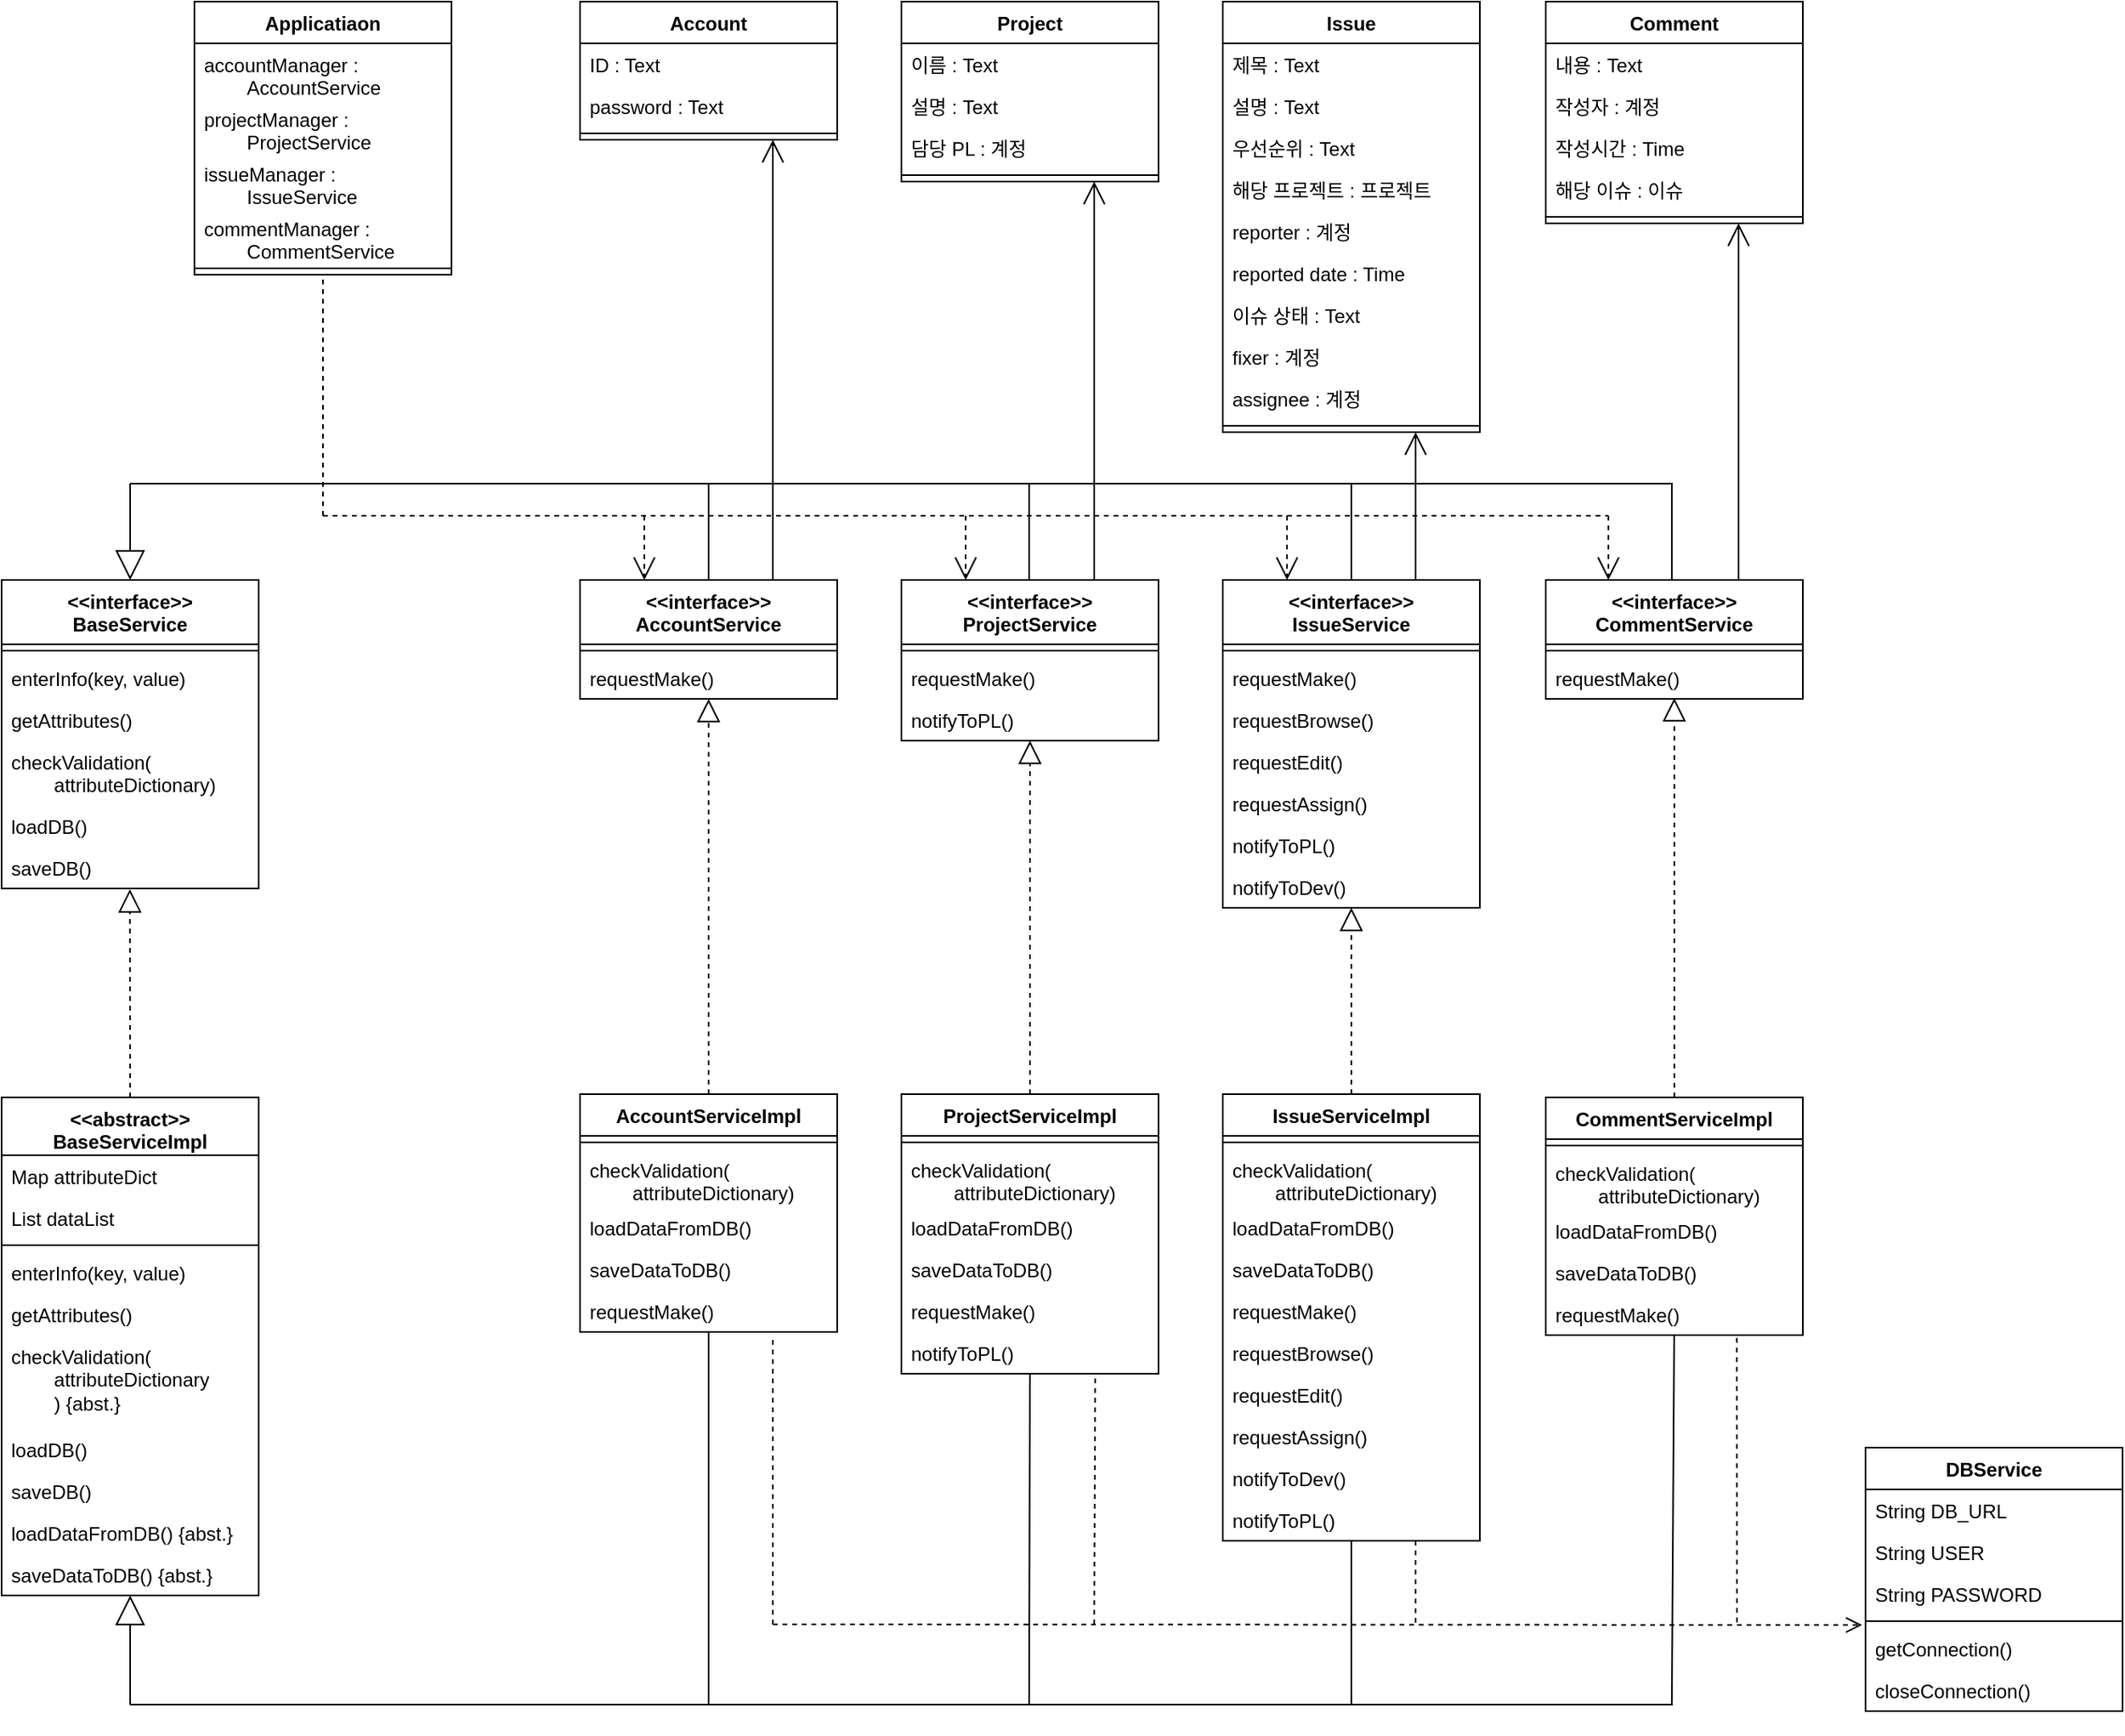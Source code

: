 <mxfile version="24.4.13" type="device">
  <diagram name="페이지-1" id="EUmJmh5tnegRt2-Yzuib">
    <mxGraphModel dx="2206" dy="1209" grid="1" gridSize="10" guides="1" tooltips="1" connect="1" arrows="1" fold="1" page="1" pageScale="1" pageWidth="827" pageHeight="1169" math="0" shadow="0">
      <root>
        <mxCell id="0" />
        <mxCell id="1" parent="0" />
        <mxCell id="5y4-DtkRxpoeKOYM4xI7-9" value="Account" style="swimlane;fontStyle=1;align=center;verticalAlign=top;childLayout=stackLayout;horizontal=1;startSize=26;horizontalStack=0;resizeParent=1;resizeParentMax=0;resizeLast=0;collapsible=1;marginBottom=0;whiteSpace=wrap;html=1;" parent="1" vertex="1">
          <mxGeometry x="640" y="200" width="160" height="86" as="geometry" />
        </mxCell>
        <mxCell id="5y4-DtkRxpoeKOYM4xI7-10" value="ID : Text" style="text;strokeColor=none;fillColor=none;align=left;verticalAlign=top;spacingLeft=4;spacingRight=4;overflow=hidden;rotatable=0;points=[[0,0.5],[1,0.5]];portConstraint=eastwest;whiteSpace=wrap;html=1;" parent="5y4-DtkRxpoeKOYM4xI7-9" vertex="1">
          <mxGeometry y="26" width="160" height="26" as="geometry" />
        </mxCell>
        <mxCell id="5y4-DtkRxpoeKOYM4xI7-13" value="password : Text" style="text;strokeColor=none;fillColor=none;align=left;verticalAlign=top;spacingLeft=4;spacingRight=4;overflow=hidden;rotatable=0;points=[[0,0.5],[1,0.5]];portConstraint=eastwest;whiteSpace=wrap;html=1;" parent="5y4-DtkRxpoeKOYM4xI7-9" vertex="1">
          <mxGeometry y="52" width="160" height="26" as="geometry" />
        </mxCell>
        <mxCell id="5y4-DtkRxpoeKOYM4xI7-11" value="" style="line;strokeWidth=1;fillColor=none;align=left;verticalAlign=middle;spacingTop=-1;spacingLeft=3;spacingRight=3;rotatable=0;labelPosition=right;points=[];portConstraint=eastwest;strokeColor=inherit;" parent="5y4-DtkRxpoeKOYM4xI7-9" vertex="1">
          <mxGeometry y="78" width="160" height="8" as="geometry" />
        </mxCell>
        <mxCell id="5y4-DtkRxpoeKOYM4xI7-14" value="&amp;lt;&amp;lt;interface&amp;gt;&amp;gt;&lt;br&gt;AccountService" style="swimlane;fontStyle=1;align=center;verticalAlign=top;childLayout=stackLayout;horizontal=1;startSize=40;horizontalStack=0;resizeParent=1;resizeParentMax=0;resizeLast=0;collapsible=1;marginBottom=0;whiteSpace=wrap;html=1;" parent="1" vertex="1">
          <mxGeometry x="640" y="560" width="160" height="74" as="geometry" />
        </mxCell>
        <mxCell id="5y4-DtkRxpoeKOYM4xI7-16" value="" style="line;strokeWidth=1;fillColor=none;align=left;verticalAlign=middle;spacingTop=-1;spacingLeft=3;spacingRight=3;rotatable=0;labelPosition=right;points=[];portConstraint=eastwest;strokeColor=inherit;" parent="5y4-DtkRxpoeKOYM4xI7-14" vertex="1">
          <mxGeometry y="40" width="160" height="8" as="geometry" />
        </mxCell>
        <mxCell id="5y4-DtkRxpoeKOYM4xI7-17" value="requestMake()" style="text;strokeColor=none;fillColor=none;align=left;verticalAlign=top;spacingLeft=4;spacingRight=4;overflow=hidden;rotatable=0;points=[[0,0.5],[1,0.5]];portConstraint=eastwest;whiteSpace=wrap;html=1;" parent="5y4-DtkRxpoeKOYM4xI7-14" vertex="1">
          <mxGeometry y="48" width="160" height="26" as="geometry" />
        </mxCell>
        <mxCell id="5y4-DtkRxpoeKOYM4xI7-25" value="&amp;lt;&amp;lt;interface&amp;gt;&amp;gt;&lt;br&gt;ProjectService" style="swimlane;fontStyle=1;align=center;verticalAlign=top;childLayout=stackLayout;horizontal=1;startSize=40;horizontalStack=0;resizeParent=1;resizeParentMax=0;resizeLast=0;collapsible=1;marginBottom=0;whiteSpace=wrap;html=1;" parent="1" vertex="1">
          <mxGeometry x="840" y="560" width="160" height="100" as="geometry" />
        </mxCell>
        <mxCell id="5y4-DtkRxpoeKOYM4xI7-27" value="" style="line;strokeWidth=1;fillColor=none;align=left;verticalAlign=middle;spacingTop=-1;spacingLeft=3;spacingRight=3;rotatable=0;labelPosition=right;points=[];portConstraint=eastwest;strokeColor=inherit;" parent="5y4-DtkRxpoeKOYM4xI7-25" vertex="1">
          <mxGeometry y="40" width="160" height="8" as="geometry" />
        </mxCell>
        <mxCell id="5y4-DtkRxpoeKOYM4xI7-29" value="requestMake()" style="text;strokeColor=none;fillColor=none;align=left;verticalAlign=top;spacingLeft=4;spacingRight=4;overflow=hidden;rotatable=0;points=[[0,0.5],[1,0.5]];portConstraint=eastwest;whiteSpace=wrap;html=1;" parent="5y4-DtkRxpoeKOYM4xI7-25" vertex="1">
          <mxGeometry y="48" width="160" height="26" as="geometry" />
        </mxCell>
        <mxCell id="5y4-DtkRxpoeKOYM4xI7-31" value="notifyToPL()" style="text;strokeColor=none;fillColor=none;align=left;verticalAlign=top;spacingLeft=4;spacingRight=4;overflow=hidden;rotatable=0;points=[[0,0.5],[1,0.5]];portConstraint=eastwest;whiteSpace=wrap;html=1;" parent="5y4-DtkRxpoeKOYM4xI7-25" vertex="1">
          <mxGeometry y="74" width="160" height="26" as="geometry" />
        </mxCell>
        <mxCell id="5y4-DtkRxpoeKOYM4xI7-33" value="&amp;lt;&amp;lt;interface&amp;gt;&amp;gt;&lt;br&gt;IssueService" style="swimlane;fontStyle=1;align=center;verticalAlign=top;childLayout=stackLayout;horizontal=1;startSize=40;horizontalStack=0;resizeParent=1;resizeParentMax=0;resizeLast=0;collapsible=1;marginBottom=0;whiteSpace=wrap;html=1;" parent="1" vertex="1">
          <mxGeometry x="1040" y="560" width="160" height="204" as="geometry" />
        </mxCell>
        <mxCell id="5y4-DtkRxpoeKOYM4xI7-35" value="" style="line;strokeWidth=1;fillColor=none;align=left;verticalAlign=middle;spacingTop=-1;spacingLeft=3;spacingRight=3;rotatable=0;labelPosition=right;points=[];portConstraint=eastwest;strokeColor=inherit;" parent="5y4-DtkRxpoeKOYM4xI7-33" vertex="1">
          <mxGeometry y="40" width="160" height="8" as="geometry" />
        </mxCell>
        <mxCell id="5y4-DtkRxpoeKOYM4xI7-37" value="requestMake()" style="text;strokeColor=none;fillColor=none;align=left;verticalAlign=top;spacingLeft=4;spacingRight=4;overflow=hidden;rotatable=0;points=[[0,0.5],[1,0.5]];portConstraint=eastwest;whiteSpace=wrap;html=1;" parent="5y4-DtkRxpoeKOYM4xI7-33" vertex="1">
          <mxGeometry y="48" width="160" height="26" as="geometry" />
        </mxCell>
        <mxCell id="5y4-DtkRxpoeKOYM4xI7-60" value="requestBrowse()" style="text;strokeColor=none;fillColor=none;align=left;verticalAlign=top;spacingLeft=4;spacingRight=4;overflow=hidden;rotatable=0;points=[[0,0.5],[1,0.5]];portConstraint=eastwest;whiteSpace=wrap;html=1;" parent="5y4-DtkRxpoeKOYM4xI7-33" vertex="1">
          <mxGeometry y="74" width="160" height="26" as="geometry" />
        </mxCell>
        <mxCell id="5y4-DtkRxpoeKOYM4xI7-63" value="requestEdit()" style="text;strokeColor=none;fillColor=none;align=left;verticalAlign=top;spacingLeft=4;spacingRight=4;overflow=hidden;rotatable=0;points=[[0,0.5],[1,0.5]];portConstraint=eastwest;whiteSpace=wrap;html=1;" parent="5y4-DtkRxpoeKOYM4xI7-33" vertex="1">
          <mxGeometry y="100" width="160" height="26" as="geometry" />
        </mxCell>
        <mxCell id="5y4-DtkRxpoeKOYM4xI7-65" value="requestAssign()" style="text;strokeColor=none;fillColor=none;align=left;verticalAlign=top;spacingLeft=4;spacingRight=4;overflow=hidden;rotatable=0;points=[[0,0.5],[1,0.5]];portConstraint=eastwest;whiteSpace=wrap;html=1;" parent="5y4-DtkRxpoeKOYM4xI7-33" vertex="1">
          <mxGeometry y="126" width="160" height="26" as="geometry" />
        </mxCell>
        <mxCell id="5y4-DtkRxpoeKOYM4xI7-39" value="notifyToPL()" style="text;strokeColor=none;fillColor=none;align=left;verticalAlign=top;spacingLeft=4;spacingRight=4;overflow=hidden;rotatable=0;points=[[0,0.5],[1,0.5]];portConstraint=eastwest;whiteSpace=wrap;html=1;" parent="5y4-DtkRxpoeKOYM4xI7-33" vertex="1">
          <mxGeometry y="152" width="160" height="26" as="geometry" />
        </mxCell>
        <mxCell id="5y4-DtkRxpoeKOYM4xI7-66" value="notifyToDev()" style="text;strokeColor=none;fillColor=none;align=left;verticalAlign=top;spacingLeft=4;spacingRight=4;overflow=hidden;rotatable=0;points=[[0,0.5],[1,0.5]];portConstraint=eastwest;whiteSpace=wrap;html=1;" parent="5y4-DtkRxpoeKOYM4xI7-33" vertex="1">
          <mxGeometry y="178" width="160" height="26" as="geometry" />
        </mxCell>
        <mxCell id="5y4-DtkRxpoeKOYM4xI7-44" value="Project" style="swimlane;fontStyle=1;align=center;verticalAlign=top;childLayout=stackLayout;horizontal=1;startSize=26;horizontalStack=0;resizeParent=1;resizeParentMax=0;resizeLast=0;collapsible=1;marginBottom=0;whiteSpace=wrap;html=1;" parent="1" vertex="1">
          <mxGeometry x="840" y="200" width="160" height="112" as="geometry" />
        </mxCell>
        <mxCell id="5y4-DtkRxpoeKOYM4xI7-45" value="이름 : Text" style="text;strokeColor=none;fillColor=none;align=left;verticalAlign=top;spacingLeft=4;spacingRight=4;overflow=hidden;rotatable=0;points=[[0,0.5],[1,0.5]];portConstraint=eastwest;whiteSpace=wrap;html=1;" parent="5y4-DtkRxpoeKOYM4xI7-44" vertex="1">
          <mxGeometry y="26" width="160" height="26" as="geometry" />
        </mxCell>
        <mxCell id="5y4-DtkRxpoeKOYM4xI7-47" value="설명 : Text" style="text;strokeColor=none;fillColor=none;align=left;verticalAlign=top;spacingLeft=4;spacingRight=4;overflow=hidden;rotatable=0;points=[[0,0.5],[1,0.5]];portConstraint=eastwest;whiteSpace=wrap;html=1;" parent="5y4-DtkRxpoeKOYM4xI7-44" vertex="1">
          <mxGeometry y="52" width="160" height="26" as="geometry" />
        </mxCell>
        <mxCell id="5y4-DtkRxpoeKOYM4xI7-48" value="담당 PL : 계정" style="text;strokeColor=none;fillColor=none;align=left;verticalAlign=top;spacingLeft=4;spacingRight=4;overflow=hidden;rotatable=0;points=[[0,0.5],[1,0.5]];portConstraint=eastwest;whiteSpace=wrap;html=1;" parent="5y4-DtkRxpoeKOYM4xI7-44" vertex="1">
          <mxGeometry y="78" width="160" height="26" as="geometry" />
        </mxCell>
        <mxCell id="5y4-DtkRxpoeKOYM4xI7-46" value="" style="line;strokeWidth=1;fillColor=none;align=left;verticalAlign=middle;spacingTop=-1;spacingLeft=3;spacingRight=3;rotatable=0;labelPosition=right;points=[];portConstraint=eastwest;strokeColor=inherit;" parent="5y4-DtkRxpoeKOYM4xI7-44" vertex="1">
          <mxGeometry y="104" width="160" height="8" as="geometry" />
        </mxCell>
        <mxCell id="5y4-DtkRxpoeKOYM4xI7-49" value="Issue" style="swimlane;fontStyle=1;align=center;verticalAlign=top;childLayout=stackLayout;horizontal=1;startSize=26;horizontalStack=0;resizeParent=1;resizeParentMax=0;resizeLast=0;collapsible=1;marginBottom=0;whiteSpace=wrap;html=1;" parent="1" vertex="1">
          <mxGeometry x="1040" y="200" width="160" height="268" as="geometry" />
        </mxCell>
        <mxCell id="5y4-DtkRxpoeKOYM4xI7-50" value="제목 : Text" style="text;strokeColor=none;fillColor=none;align=left;verticalAlign=top;spacingLeft=4;spacingRight=4;overflow=hidden;rotatable=0;points=[[0,0.5],[1,0.5]];portConstraint=eastwest;whiteSpace=wrap;html=1;" parent="5y4-DtkRxpoeKOYM4xI7-49" vertex="1">
          <mxGeometry y="26" width="160" height="26" as="geometry" />
        </mxCell>
        <mxCell id="5y4-DtkRxpoeKOYM4xI7-52" value="설명 : Text" style="text;strokeColor=none;fillColor=none;align=left;verticalAlign=top;spacingLeft=4;spacingRight=4;overflow=hidden;rotatable=0;points=[[0,0.5],[1,0.5]];portConstraint=eastwest;whiteSpace=wrap;html=1;" parent="5y4-DtkRxpoeKOYM4xI7-49" vertex="1">
          <mxGeometry y="52" width="160" height="26" as="geometry" />
        </mxCell>
        <mxCell id="5y4-DtkRxpoeKOYM4xI7-61" value="우선순위 : Text" style="text;strokeColor=none;fillColor=none;align=left;verticalAlign=top;spacingLeft=4;spacingRight=4;overflow=hidden;rotatable=0;points=[[0,0.5],[1,0.5]];portConstraint=eastwest;whiteSpace=wrap;html=1;" parent="5y4-DtkRxpoeKOYM4xI7-49" vertex="1">
          <mxGeometry y="78" width="160" height="26" as="geometry" />
        </mxCell>
        <mxCell id="5y4-DtkRxpoeKOYM4xI7-62" value="해당 프로젝트 : 프로젝트" style="text;strokeColor=none;fillColor=none;align=left;verticalAlign=top;spacingLeft=4;spacingRight=4;overflow=hidden;rotatable=0;points=[[0,0.5],[1,0.5]];portConstraint=eastwest;whiteSpace=wrap;html=1;" parent="5y4-DtkRxpoeKOYM4xI7-49" vertex="1">
          <mxGeometry y="104" width="160" height="26" as="geometry" />
        </mxCell>
        <mxCell id="5y4-DtkRxpoeKOYM4xI7-54" value="reporter : 계정" style="text;strokeColor=none;fillColor=none;align=left;verticalAlign=top;spacingLeft=4;spacingRight=4;overflow=hidden;rotatable=0;points=[[0,0.5],[1,0.5]];portConstraint=eastwest;whiteSpace=wrap;html=1;" parent="5y4-DtkRxpoeKOYM4xI7-49" vertex="1">
          <mxGeometry y="130" width="160" height="26" as="geometry" />
        </mxCell>
        <mxCell id="5y4-DtkRxpoeKOYM4xI7-56" value="reported date : Time" style="text;strokeColor=none;fillColor=none;align=left;verticalAlign=top;spacingLeft=4;spacingRight=4;overflow=hidden;rotatable=0;points=[[0,0.5],[1,0.5]];portConstraint=eastwest;whiteSpace=wrap;html=1;" parent="5y4-DtkRxpoeKOYM4xI7-49" vertex="1">
          <mxGeometry y="156" width="160" height="26" as="geometry" />
        </mxCell>
        <mxCell id="5y4-DtkRxpoeKOYM4xI7-57" value="이슈 상태 : Text" style="text;strokeColor=none;fillColor=none;align=left;verticalAlign=top;spacingLeft=4;spacingRight=4;overflow=hidden;rotatable=0;points=[[0,0.5],[1,0.5]];portConstraint=eastwest;whiteSpace=wrap;html=1;" parent="5y4-DtkRxpoeKOYM4xI7-49" vertex="1">
          <mxGeometry y="182" width="160" height="26" as="geometry" />
        </mxCell>
        <mxCell id="5y4-DtkRxpoeKOYM4xI7-55" value="fixer : 계정" style="text;strokeColor=none;fillColor=none;align=left;verticalAlign=top;spacingLeft=4;spacingRight=4;overflow=hidden;rotatable=0;points=[[0,0.5],[1,0.5]];portConstraint=eastwest;whiteSpace=wrap;html=1;" parent="5y4-DtkRxpoeKOYM4xI7-49" vertex="1">
          <mxGeometry y="208" width="160" height="26" as="geometry" />
        </mxCell>
        <mxCell id="5y4-DtkRxpoeKOYM4xI7-58" value="assignee : 계정" style="text;strokeColor=none;fillColor=none;align=left;verticalAlign=top;spacingLeft=4;spacingRight=4;overflow=hidden;rotatable=0;points=[[0,0.5],[1,0.5]];portConstraint=eastwest;whiteSpace=wrap;html=1;" parent="5y4-DtkRxpoeKOYM4xI7-49" vertex="1">
          <mxGeometry y="234" width="160" height="26" as="geometry" />
        </mxCell>
        <mxCell id="5y4-DtkRxpoeKOYM4xI7-51" value="" style="line;strokeWidth=1;fillColor=none;align=left;verticalAlign=middle;spacingTop=-1;spacingLeft=3;spacingRight=3;rotatable=0;labelPosition=right;points=[];portConstraint=eastwest;strokeColor=inherit;" parent="5y4-DtkRxpoeKOYM4xI7-49" vertex="1">
          <mxGeometry y="260" width="160" height="8" as="geometry" />
        </mxCell>
        <mxCell id="5y4-DtkRxpoeKOYM4xI7-68" value="&amp;lt;&amp;lt;interface&amp;gt;&amp;gt;&lt;br&gt;CommentService" style="swimlane;fontStyle=1;align=center;verticalAlign=top;childLayout=stackLayout;horizontal=1;startSize=40;horizontalStack=0;resizeParent=1;resizeParentMax=0;resizeLast=0;collapsible=1;marginBottom=0;whiteSpace=wrap;html=1;" parent="1" vertex="1">
          <mxGeometry x="1241" y="560" width="160" height="74" as="geometry" />
        </mxCell>
        <mxCell id="5y4-DtkRxpoeKOYM4xI7-70" value="" style="line;strokeWidth=1;fillColor=none;align=left;verticalAlign=middle;spacingTop=-1;spacingLeft=3;spacingRight=3;rotatable=0;labelPosition=right;points=[];portConstraint=eastwest;strokeColor=inherit;" parent="5y4-DtkRxpoeKOYM4xI7-68" vertex="1">
          <mxGeometry y="40" width="160" height="8" as="geometry" />
        </mxCell>
        <mxCell id="5y4-DtkRxpoeKOYM4xI7-72" value="requestMake()" style="text;strokeColor=none;fillColor=none;align=left;verticalAlign=top;spacingLeft=4;spacingRight=4;overflow=hidden;rotatable=0;points=[[0,0.5],[1,0.5]];portConstraint=eastwest;whiteSpace=wrap;html=1;" parent="5y4-DtkRxpoeKOYM4xI7-68" vertex="1">
          <mxGeometry y="48" width="160" height="26" as="geometry" />
        </mxCell>
        <mxCell id="5y4-DtkRxpoeKOYM4xI7-76" value="Comment" style="swimlane;fontStyle=1;align=center;verticalAlign=top;childLayout=stackLayout;horizontal=1;startSize=26;horizontalStack=0;resizeParent=1;resizeParentMax=0;resizeLast=0;collapsible=1;marginBottom=0;whiteSpace=wrap;html=1;" parent="1" vertex="1">
          <mxGeometry x="1241" y="200" width="160" height="138" as="geometry" />
        </mxCell>
        <mxCell id="5y4-DtkRxpoeKOYM4xI7-77" value="내용 : Text" style="text;strokeColor=none;fillColor=none;align=left;verticalAlign=top;spacingLeft=4;spacingRight=4;overflow=hidden;rotatable=0;points=[[0,0.5],[1,0.5]];portConstraint=eastwest;whiteSpace=wrap;html=1;" parent="5y4-DtkRxpoeKOYM4xI7-76" vertex="1">
          <mxGeometry y="26" width="160" height="26" as="geometry" />
        </mxCell>
        <mxCell id="5y4-DtkRxpoeKOYM4xI7-79" value="작성자 : 계정" style="text;strokeColor=none;fillColor=none;align=left;verticalAlign=top;spacingLeft=4;spacingRight=4;overflow=hidden;rotatable=0;points=[[0,0.5],[1,0.5]];portConstraint=eastwest;whiteSpace=wrap;html=1;" parent="5y4-DtkRxpoeKOYM4xI7-76" vertex="1">
          <mxGeometry y="52" width="160" height="26" as="geometry" />
        </mxCell>
        <mxCell id="5y4-DtkRxpoeKOYM4xI7-80" value="작성시간 : Time" style="text;strokeColor=none;fillColor=none;align=left;verticalAlign=top;spacingLeft=4;spacingRight=4;overflow=hidden;rotatable=0;points=[[0,0.5],[1,0.5]];portConstraint=eastwest;whiteSpace=wrap;html=1;" parent="5y4-DtkRxpoeKOYM4xI7-76" vertex="1">
          <mxGeometry y="78" width="160" height="26" as="geometry" />
        </mxCell>
        <mxCell id="5y4-DtkRxpoeKOYM4xI7-107" value="해당 이슈 : 이슈" style="text;strokeColor=none;fillColor=none;align=left;verticalAlign=top;spacingLeft=4;spacingRight=4;overflow=hidden;rotatable=0;points=[[0,0.5],[1,0.5]];portConstraint=eastwest;whiteSpace=wrap;html=1;" parent="5y4-DtkRxpoeKOYM4xI7-76" vertex="1">
          <mxGeometry y="104" width="160" height="26" as="geometry" />
        </mxCell>
        <mxCell id="5y4-DtkRxpoeKOYM4xI7-78" value="" style="line;strokeWidth=1;fillColor=none;align=left;verticalAlign=middle;spacingTop=-1;spacingLeft=3;spacingRight=3;rotatable=0;labelPosition=right;points=[];portConstraint=eastwest;strokeColor=inherit;" parent="5y4-DtkRxpoeKOYM4xI7-76" vertex="1">
          <mxGeometry y="130" width="160" height="8" as="geometry" />
        </mxCell>
        <mxCell id="TJ0G6_bjU8rwuz7rPNk3-2" value="&amp;lt;&amp;lt;abstract&amp;gt;&amp;gt;&lt;br&gt;BaseServiceImpl" style="swimlane;fontStyle=1;align=center;verticalAlign=top;childLayout=stackLayout;horizontal=1;startSize=36;horizontalStack=0;resizeParent=1;resizeParentMax=0;resizeLast=0;collapsible=1;marginBottom=0;whiteSpace=wrap;html=1;" parent="1" vertex="1">
          <mxGeometry x="280" y="882" width="160" height="310" as="geometry" />
        </mxCell>
        <mxCell id="TJ0G6_bjU8rwuz7rPNk3-3" value="Map attributeDict" style="text;strokeColor=none;fillColor=none;align=left;verticalAlign=top;spacingLeft=4;spacingRight=4;overflow=hidden;rotatable=0;points=[[0,0.5],[1,0.5]];portConstraint=eastwest;whiteSpace=wrap;html=1;" parent="TJ0G6_bjU8rwuz7rPNk3-2" vertex="1">
          <mxGeometry y="36" width="160" height="26" as="geometry" />
        </mxCell>
        <mxCell id="TJ0G6_bjU8rwuz7rPNk3-19" value="List dataList" style="text;strokeColor=none;fillColor=none;align=left;verticalAlign=top;spacingLeft=4;spacingRight=4;overflow=hidden;rotatable=0;points=[[0,0.5],[1,0.5]];portConstraint=eastwest;whiteSpace=wrap;html=1;" parent="TJ0G6_bjU8rwuz7rPNk3-2" vertex="1">
          <mxGeometry y="62" width="160" height="26" as="geometry" />
        </mxCell>
        <mxCell id="TJ0G6_bjU8rwuz7rPNk3-4" value="" style="line;strokeWidth=1;fillColor=none;align=left;verticalAlign=middle;spacingTop=-1;spacingLeft=3;spacingRight=3;rotatable=0;labelPosition=right;points=[];portConstraint=eastwest;strokeColor=inherit;" parent="TJ0G6_bjU8rwuz7rPNk3-2" vertex="1">
          <mxGeometry y="88" width="160" height="8" as="geometry" />
        </mxCell>
        <mxCell id="TJ0G6_bjU8rwuz7rPNk3-5" value="enterInfo(key, value)" style="text;strokeColor=none;fillColor=none;align=left;verticalAlign=top;spacingLeft=4;spacingRight=4;overflow=hidden;rotatable=0;points=[[0,0.5],[1,0.5]];portConstraint=eastwest;whiteSpace=wrap;html=1;" parent="TJ0G6_bjU8rwuz7rPNk3-2" vertex="1">
          <mxGeometry y="96" width="160" height="26" as="geometry" />
        </mxCell>
        <mxCell id="TJ0G6_bjU8rwuz7rPNk3-6" value="getAttributes()" style="text;strokeColor=none;fillColor=none;align=left;verticalAlign=top;spacingLeft=4;spacingRight=4;overflow=hidden;rotatable=0;points=[[0,0.5],[1,0.5]];portConstraint=eastwest;whiteSpace=wrap;html=1;" parent="TJ0G6_bjU8rwuz7rPNk3-2" vertex="1">
          <mxGeometry y="122" width="160" height="26" as="geometry" />
        </mxCell>
        <mxCell id="TJ0G6_bjU8rwuz7rPNk3-16" value="checkValidation(&lt;br&gt;&lt;span style=&quot;white-space: pre;&quot;&gt;&#x9;&lt;/span&gt;attributeDictionary&lt;br&gt;&lt;span style=&quot;white-space: pre;&quot;&gt;&#x9;&lt;/span&gt;) {abst.}" style="text;strokeColor=none;fillColor=none;align=left;verticalAlign=top;spacingLeft=4;spacingRight=4;overflow=hidden;rotatable=0;points=[[0,0.5],[1,0.5]];portConstraint=eastwest;whiteSpace=wrap;html=1;" parent="TJ0G6_bjU8rwuz7rPNk3-2" vertex="1">
          <mxGeometry y="148" width="160" height="58" as="geometry" />
        </mxCell>
        <mxCell id="TJ0G6_bjU8rwuz7rPNk3-17" value="loadDB()" style="text;strokeColor=none;fillColor=none;align=left;verticalAlign=top;spacingLeft=4;spacingRight=4;overflow=hidden;rotatable=0;points=[[0,0.5],[1,0.5]];portConstraint=eastwest;whiteSpace=wrap;html=1;" parent="TJ0G6_bjU8rwuz7rPNk3-2" vertex="1">
          <mxGeometry y="206" width="160" height="26" as="geometry" />
        </mxCell>
        <mxCell id="TJ0G6_bjU8rwuz7rPNk3-18" value="saveDB()" style="text;strokeColor=none;fillColor=none;align=left;verticalAlign=top;spacingLeft=4;spacingRight=4;overflow=hidden;rotatable=0;points=[[0,0.5],[1,0.5]];portConstraint=eastwest;whiteSpace=wrap;html=1;" parent="TJ0G6_bjU8rwuz7rPNk3-2" vertex="1">
          <mxGeometry y="232" width="160" height="26" as="geometry" />
        </mxCell>
        <mxCell id="TJ0G6_bjU8rwuz7rPNk3-21" value="loadDataFromDB() {abst.}" style="text;strokeColor=none;fillColor=none;align=left;verticalAlign=top;spacingLeft=4;spacingRight=4;overflow=hidden;rotatable=0;points=[[0,0.5],[1,0.5]];portConstraint=eastwest;whiteSpace=wrap;html=1;" parent="TJ0G6_bjU8rwuz7rPNk3-2" vertex="1">
          <mxGeometry y="258" width="160" height="26" as="geometry" />
        </mxCell>
        <mxCell id="TJ0G6_bjU8rwuz7rPNk3-20" value="saveDataToDB() {abst.}" style="text;strokeColor=none;fillColor=none;align=left;verticalAlign=top;spacingLeft=4;spacingRight=4;overflow=hidden;rotatable=0;points=[[0,0.5],[1,0.5]];portConstraint=eastwest;whiteSpace=wrap;html=1;" parent="TJ0G6_bjU8rwuz7rPNk3-2" vertex="1">
          <mxGeometry y="284" width="160" height="26" as="geometry" />
        </mxCell>
        <mxCell id="TJ0G6_bjU8rwuz7rPNk3-7" value="&amp;lt;&amp;lt;interface&amp;gt;&amp;gt;&lt;br&gt;BaseService" style="swimlane;fontStyle=1;align=center;verticalAlign=top;childLayout=stackLayout;horizontal=1;startSize=40;horizontalStack=0;resizeParent=1;resizeParentMax=0;resizeLast=0;collapsible=1;marginBottom=0;whiteSpace=wrap;html=1;" parent="1" vertex="1">
          <mxGeometry x="280" y="560" width="160" height="192" as="geometry" />
        </mxCell>
        <mxCell id="TJ0G6_bjU8rwuz7rPNk3-9" value="" style="line;strokeWidth=1;fillColor=none;align=left;verticalAlign=middle;spacingTop=-1;spacingLeft=3;spacingRight=3;rotatable=0;labelPosition=right;points=[];portConstraint=eastwest;strokeColor=inherit;" parent="TJ0G6_bjU8rwuz7rPNk3-7" vertex="1">
          <mxGeometry y="40" width="160" height="8" as="geometry" />
        </mxCell>
        <mxCell id="TJ0G6_bjU8rwuz7rPNk3-10" value="enterInfo(key, value)" style="text;strokeColor=none;fillColor=none;align=left;verticalAlign=top;spacingLeft=4;spacingRight=4;overflow=hidden;rotatable=0;points=[[0,0.5],[1,0.5]];portConstraint=eastwest;whiteSpace=wrap;html=1;" parent="TJ0G6_bjU8rwuz7rPNk3-7" vertex="1">
          <mxGeometry y="48" width="160" height="26" as="geometry" />
        </mxCell>
        <mxCell id="TJ0G6_bjU8rwuz7rPNk3-11" value="getAttributes()" style="text;strokeColor=none;fillColor=none;align=left;verticalAlign=top;spacingLeft=4;spacingRight=4;overflow=hidden;rotatable=0;points=[[0,0.5],[1,0.5]];portConstraint=eastwest;whiteSpace=wrap;html=1;" parent="TJ0G6_bjU8rwuz7rPNk3-7" vertex="1">
          <mxGeometry y="74" width="160" height="26" as="geometry" />
        </mxCell>
        <mxCell id="TJ0G6_bjU8rwuz7rPNk3-12" value="checkValidation(&lt;br&gt;&lt;span style=&quot;white-space: pre;&quot;&gt;&#x9;&lt;/span&gt;attributeDictionary)" style="text;strokeColor=none;fillColor=none;align=left;verticalAlign=top;spacingLeft=4;spacingRight=4;overflow=hidden;rotatable=0;points=[[0,0.5],[1,0.5]];portConstraint=eastwest;whiteSpace=wrap;html=1;" parent="TJ0G6_bjU8rwuz7rPNk3-7" vertex="1">
          <mxGeometry y="100" width="160" height="40" as="geometry" />
        </mxCell>
        <mxCell id="TJ0G6_bjU8rwuz7rPNk3-14" value="loadDB()" style="text;strokeColor=none;fillColor=none;align=left;verticalAlign=top;spacingLeft=4;spacingRight=4;overflow=hidden;rotatable=0;points=[[0,0.5],[1,0.5]];portConstraint=eastwest;whiteSpace=wrap;html=1;" parent="TJ0G6_bjU8rwuz7rPNk3-7" vertex="1">
          <mxGeometry y="140" width="160" height="26" as="geometry" />
        </mxCell>
        <mxCell id="TJ0G6_bjU8rwuz7rPNk3-15" value="saveDB()" style="text;strokeColor=none;fillColor=none;align=left;verticalAlign=top;spacingLeft=4;spacingRight=4;overflow=hidden;rotatable=0;points=[[0,0.5],[1,0.5]];portConstraint=eastwest;whiteSpace=wrap;html=1;" parent="TJ0G6_bjU8rwuz7rPNk3-7" vertex="1">
          <mxGeometry y="166" width="160" height="26" as="geometry" />
        </mxCell>
        <mxCell id="TJ0G6_bjU8rwuz7rPNk3-13" value="" style="endArrow=block;dashed=1;endFill=0;endSize=12;html=1;rounded=0;exitX=0.5;exitY=0;exitDx=0;exitDy=0;entryX=0.499;entryY=1.018;entryDx=0;entryDy=0;entryPerimeter=0;" parent="1" source="TJ0G6_bjU8rwuz7rPNk3-2" target="TJ0G6_bjU8rwuz7rPNk3-15" edge="1">
          <mxGeometry width="160" relative="1" as="geometry">
            <mxPoint x="820" y="328" as="sourcePoint" />
            <mxPoint x="641" y="328" as="targetPoint" />
          </mxGeometry>
        </mxCell>
        <mxCell id="TJ0G6_bjU8rwuz7rPNk3-22" value="AccountServiceImpl" style="swimlane;fontStyle=1;align=center;verticalAlign=top;childLayout=stackLayout;horizontal=1;startSize=26;horizontalStack=0;resizeParent=1;resizeParentMax=0;resizeLast=0;collapsible=1;marginBottom=0;whiteSpace=wrap;html=1;" parent="1" vertex="1">
          <mxGeometry x="640" y="880" width="160" height="148" as="geometry" />
        </mxCell>
        <mxCell id="TJ0G6_bjU8rwuz7rPNk3-24" value="" style="line;strokeWidth=1;fillColor=none;align=left;verticalAlign=middle;spacingTop=-1;spacingLeft=3;spacingRight=3;rotatable=0;labelPosition=right;points=[];portConstraint=eastwest;strokeColor=inherit;" parent="TJ0G6_bjU8rwuz7rPNk3-22" vertex="1">
          <mxGeometry y="26" width="160" height="8" as="geometry" />
        </mxCell>
        <mxCell id="TJ0G6_bjU8rwuz7rPNk3-25" value="checkValidation(&lt;br&gt;&lt;span style=&quot;white-space: pre;&quot;&gt;&#x9;&lt;/span&gt;attributeDictionary)" style="text;strokeColor=none;fillColor=none;align=left;verticalAlign=top;spacingLeft=4;spacingRight=4;overflow=hidden;rotatable=0;points=[[0,0.5],[1,0.5]];portConstraint=eastwest;whiteSpace=wrap;html=1;" parent="TJ0G6_bjU8rwuz7rPNk3-22" vertex="1">
          <mxGeometry y="34" width="160" height="36" as="geometry" />
        </mxCell>
        <mxCell id="TJ0G6_bjU8rwuz7rPNk3-27" value="loadDataFromDB()" style="text;strokeColor=none;fillColor=none;align=left;verticalAlign=top;spacingLeft=4;spacingRight=4;overflow=hidden;rotatable=0;points=[[0,0.5],[1,0.5]];portConstraint=eastwest;whiteSpace=wrap;html=1;" parent="TJ0G6_bjU8rwuz7rPNk3-22" vertex="1">
          <mxGeometry y="70" width="160" height="26" as="geometry" />
        </mxCell>
        <mxCell id="TJ0G6_bjU8rwuz7rPNk3-28" value="saveDataToDB()" style="text;strokeColor=none;fillColor=none;align=left;verticalAlign=top;spacingLeft=4;spacingRight=4;overflow=hidden;rotatable=0;points=[[0,0.5],[1,0.5]];portConstraint=eastwest;whiteSpace=wrap;html=1;" parent="TJ0G6_bjU8rwuz7rPNk3-22" vertex="1">
          <mxGeometry y="96" width="160" height="26" as="geometry" />
        </mxCell>
        <mxCell id="TJ0G6_bjU8rwuz7rPNk3-26" value="requestMake()" style="text;strokeColor=none;fillColor=none;align=left;verticalAlign=top;spacingLeft=4;spacingRight=4;overflow=hidden;rotatable=0;points=[[0,0.5],[1,0.5]];portConstraint=eastwest;whiteSpace=wrap;html=1;" parent="TJ0G6_bjU8rwuz7rPNk3-22" vertex="1">
          <mxGeometry y="122" width="160" height="26" as="geometry" />
        </mxCell>
        <mxCell id="TJ0G6_bjU8rwuz7rPNk3-29" value="ProjectServiceImpl" style="swimlane;fontStyle=1;align=center;verticalAlign=top;childLayout=stackLayout;horizontal=1;startSize=26;horizontalStack=0;resizeParent=1;resizeParentMax=0;resizeLast=0;collapsible=1;marginBottom=0;whiteSpace=wrap;html=1;" parent="1" vertex="1">
          <mxGeometry x="840" y="880" width="160" height="174" as="geometry" />
        </mxCell>
        <mxCell id="TJ0G6_bjU8rwuz7rPNk3-30" value="" style="line;strokeWidth=1;fillColor=none;align=left;verticalAlign=middle;spacingTop=-1;spacingLeft=3;spacingRight=3;rotatable=0;labelPosition=right;points=[];portConstraint=eastwest;strokeColor=inherit;" parent="TJ0G6_bjU8rwuz7rPNk3-29" vertex="1">
          <mxGeometry y="26" width="160" height="8" as="geometry" />
        </mxCell>
        <mxCell id="TJ0G6_bjU8rwuz7rPNk3-31" value="checkValidation(&lt;br&gt;&lt;span style=&quot;white-space: pre;&quot;&gt;&#x9;&lt;/span&gt;attributeDictionary)" style="text;strokeColor=none;fillColor=none;align=left;verticalAlign=top;spacingLeft=4;spacingRight=4;overflow=hidden;rotatable=0;points=[[0,0.5],[1,0.5]];portConstraint=eastwest;whiteSpace=wrap;html=1;" parent="TJ0G6_bjU8rwuz7rPNk3-29" vertex="1">
          <mxGeometry y="34" width="160" height="36" as="geometry" />
        </mxCell>
        <mxCell id="TJ0G6_bjU8rwuz7rPNk3-33" value="loadDataFromDB()" style="text;strokeColor=none;fillColor=none;align=left;verticalAlign=top;spacingLeft=4;spacingRight=4;overflow=hidden;rotatable=0;points=[[0,0.5],[1,0.5]];portConstraint=eastwest;whiteSpace=wrap;html=1;" parent="TJ0G6_bjU8rwuz7rPNk3-29" vertex="1">
          <mxGeometry y="70" width="160" height="26" as="geometry" />
        </mxCell>
        <mxCell id="TJ0G6_bjU8rwuz7rPNk3-34" value="saveDataToDB()" style="text;strokeColor=none;fillColor=none;align=left;verticalAlign=top;spacingLeft=4;spacingRight=4;overflow=hidden;rotatable=0;points=[[0,0.5],[1,0.5]];portConstraint=eastwest;whiteSpace=wrap;html=1;" parent="TJ0G6_bjU8rwuz7rPNk3-29" vertex="1">
          <mxGeometry y="96" width="160" height="26" as="geometry" />
        </mxCell>
        <mxCell id="TJ0G6_bjU8rwuz7rPNk3-32" value="requestMake()" style="text;strokeColor=none;fillColor=none;align=left;verticalAlign=top;spacingLeft=4;spacingRight=4;overflow=hidden;rotatable=0;points=[[0,0.5],[1,0.5]];portConstraint=eastwest;whiteSpace=wrap;html=1;" parent="TJ0G6_bjU8rwuz7rPNk3-29" vertex="1">
          <mxGeometry y="122" width="160" height="26" as="geometry" />
        </mxCell>
        <mxCell id="TJ0G6_bjU8rwuz7rPNk3-47" value="notifyToPL()" style="text;strokeColor=none;fillColor=none;align=left;verticalAlign=top;spacingLeft=4;spacingRight=4;overflow=hidden;rotatable=0;points=[[0,0.5],[1,0.5]];portConstraint=eastwest;whiteSpace=wrap;html=1;" parent="TJ0G6_bjU8rwuz7rPNk3-29" vertex="1">
          <mxGeometry y="148" width="160" height="26" as="geometry" />
        </mxCell>
        <mxCell id="TJ0G6_bjU8rwuz7rPNk3-35" value="IssueServiceImpl" style="swimlane;fontStyle=1;align=center;verticalAlign=top;childLayout=stackLayout;horizontal=1;startSize=26;horizontalStack=0;resizeParent=1;resizeParentMax=0;resizeLast=0;collapsible=1;marginBottom=0;whiteSpace=wrap;html=1;" parent="1" vertex="1">
          <mxGeometry x="1040" y="880" width="160" height="278" as="geometry" />
        </mxCell>
        <mxCell id="TJ0G6_bjU8rwuz7rPNk3-36" value="" style="line;strokeWidth=1;fillColor=none;align=left;verticalAlign=middle;spacingTop=-1;spacingLeft=3;spacingRight=3;rotatable=0;labelPosition=right;points=[];portConstraint=eastwest;strokeColor=inherit;" parent="TJ0G6_bjU8rwuz7rPNk3-35" vertex="1">
          <mxGeometry y="26" width="160" height="8" as="geometry" />
        </mxCell>
        <mxCell id="TJ0G6_bjU8rwuz7rPNk3-37" value="checkValidation(&lt;br&gt;&lt;span style=&quot;white-space: pre;&quot;&gt;&#x9;&lt;/span&gt;attributeDictionary)" style="text;strokeColor=none;fillColor=none;align=left;verticalAlign=top;spacingLeft=4;spacingRight=4;overflow=hidden;rotatable=0;points=[[0,0.5],[1,0.5]];portConstraint=eastwest;whiteSpace=wrap;html=1;" parent="TJ0G6_bjU8rwuz7rPNk3-35" vertex="1">
          <mxGeometry y="34" width="160" height="36" as="geometry" />
        </mxCell>
        <mxCell id="TJ0G6_bjU8rwuz7rPNk3-39" value="loadDataFromDB()" style="text;strokeColor=none;fillColor=none;align=left;verticalAlign=top;spacingLeft=4;spacingRight=4;overflow=hidden;rotatable=0;points=[[0,0.5],[1,0.5]];portConstraint=eastwest;whiteSpace=wrap;html=1;" parent="TJ0G6_bjU8rwuz7rPNk3-35" vertex="1">
          <mxGeometry y="70" width="160" height="26" as="geometry" />
        </mxCell>
        <mxCell id="TJ0G6_bjU8rwuz7rPNk3-40" value="saveDataToDB()" style="text;strokeColor=none;fillColor=none;align=left;verticalAlign=top;spacingLeft=4;spacingRight=4;overflow=hidden;rotatable=0;points=[[0,0.5],[1,0.5]];portConstraint=eastwest;whiteSpace=wrap;html=1;" parent="TJ0G6_bjU8rwuz7rPNk3-35" vertex="1">
          <mxGeometry y="96" width="160" height="26" as="geometry" />
        </mxCell>
        <mxCell id="TJ0G6_bjU8rwuz7rPNk3-38" value="requestMake()" style="text;strokeColor=none;fillColor=none;align=left;verticalAlign=top;spacingLeft=4;spacingRight=4;overflow=hidden;rotatable=0;points=[[0,0.5],[1,0.5]];portConstraint=eastwest;whiteSpace=wrap;html=1;" parent="TJ0G6_bjU8rwuz7rPNk3-35" vertex="1">
          <mxGeometry y="122" width="160" height="26" as="geometry" />
        </mxCell>
        <mxCell id="TJ0G6_bjU8rwuz7rPNk3-48" value="requestBrowse()" style="text;strokeColor=none;fillColor=none;align=left;verticalAlign=top;spacingLeft=4;spacingRight=4;overflow=hidden;rotatable=0;points=[[0,0.5],[1,0.5]];portConstraint=eastwest;whiteSpace=wrap;html=1;" parent="TJ0G6_bjU8rwuz7rPNk3-35" vertex="1">
          <mxGeometry y="148" width="160" height="26" as="geometry" />
        </mxCell>
        <mxCell id="TJ0G6_bjU8rwuz7rPNk3-49" value="requestEdit()" style="text;strokeColor=none;fillColor=none;align=left;verticalAlign=top;spacingLeft=4;spacingRight=4;overflow=hidden;rotatable=0;points=[[0,0.5],[1,0.5]];portConstraint=eastwest;whiteSpace=wrap;html=1;" parent="TJ0G6_bjU8rwuz7rPNk3-35" vertex="1">
          <mxGeometry y="174" width="160" height="26" as="geometry" />
        </mxCell>
        <mxCell id="TJ0G6_bjU8rwuz7rPNk3-50" value="requestAssign()" style="text;strokeColor=none;fillColor=none;align=left;verticalAlign=top;spacingLeft=4;spacingRight=4;overflow=hidden;rotatable=0;points=[[0,0.5],[1,0.5]];portConstraint=eastwest;whiteSpace=wrap;html=1;" parent="TJ0G6_bjU8rwuz7rPNk3-35" vertex="1">
          <mxGeometry y="200" width="160" height="26" as="geometry" />
        </mxCell>
        <mxCell id="TJ0G6_bjU8rwuz7rPNk3-52" value="notifyToDev()" style="text;strokeColor=none;fillColor=none;align=left;verticalAlign=top;spacingLeft=4;spacingRight=4;overflow=hidden;rotatable=0;points=[[0,0.5],[1,0.5]];portConstraint=eastwest;whiteSpace=wrap;html=1;" parent="TJ0G6_bjU8rwuz7rPNk3-35" vertex="1">
          <mxGeometry y="226" width="160" height="26" as="geometry" />
        </mxCell>
        <mxCell id="TJ0G6_bjU8rwuz7rPNk3-51" value="notifyToPL()" style="text;strokeColor=none;fillColor=none;align=left;verticalAlign=top;spacingLeft=4;spacingRight=4;overflow=hidden;rotatable=0;points=[[0,0.5],[1,0.5]];portConstraint=eastwest;whiteSpace=wrap;html=1;" parent="TJ0G6_bjU8rwuz7rPNk3-35" vertex="1">
          <mxGeometry y="252" width="160" height="26" as="geometry" />
        </mxCell>
        <mxCell id="TJ0G6_bjU8rwuz7rPNk3-41" value="CommentServiceImpl" style="swimlane;fontStyle=1;align=center;verticalAlign=top;childLayout=stackLayout;horizontal=1;startSize=26;horizontalStack=0;resizeParent=1;resizeParentMax=0;resizeLast=0;collapsible=1;marginBottom=0;whiteSpace=wrap;html=1;" parent="1" vertex="1">
          <mxGeometry x="1241" y="882" width="160" height="148" as="geometry" />
        </mxCell>
        <mxCell id="TJ0G6_bjU8rwuz7rPNk3-42" value="" style="line;strokeWidth=1;fillColor=none;align=left;verticalAlign=middle;spacingTop=-1;spacingLeft=3;spacingRight=3;rotatable=0;labelPosition=right;points=[];portConstraint=eastwest;strokeColor=inherit;" parent="TJ0G6_bjU8rwuz7rPNk3-41" vertex="1">
          <mxGeometry y="26" width="160" height="8" as="geometry" />
        </mxCell>
        <mxCell id="TJ0G6_bjU8rwuz7rPNk3-43" value="checkValidation(&lt;br&gt;&lt;span style=&quot;white-space: pre;&quot;&gt;&#x9;&lt;/span&gt;attributeDictionary)" style="text;strokeColor=none;fillColor=none;align=left;verticalAlign=top;spacingLeft=4;spacingRight=4;overflow=hidden;rotatable=0;points=[[0,0.5],[1,0.5]];portConstraint=eastwest;whiteSpace=wrap;html=1;" parent="TJ0G6_bjU8rwuz7rPNk3-41" vertex="1">
          <mxGeometry y="34" width="160" height="36" as="geometry" />
        </mxCell>
        <mxCell id="TJ0G6_bjU8rwuz7rPNk3-45" value="loadDataFromDB()" style="text;strokeColor=none;fillColor=none;align=left;verticalAlign=top;spacingLeft=4;spacingRight=4;overflow=hidden;rotatable=0;points=[[0,0.5],[1,0.5]];portConstraint=eastwest;whiteSpace=wrap;html=1;" parent="TJ0G6_bjU8rwuz7rPNk3-41" vertex="1">
          <mxGeometry y="70" width="160" height="26" as="geometry" />
        </mxCell>
        <mxCell id="TJ0G6_bjU8rwuz7rPNk3-46" value="saveDataToDB()" style="text;strokeColor=none;fillColor=none;align=left;verticalAlign=top;spacingLeft=4;spacingRight=4;overflow=hidden;rotatable=0;points=[[0,0.5],[1,0.5]];portConstraint=eastwest;whiteSpace=wrap;html=1;" parent="TJ0G6_bjU8rwuz7rPNk3-41" vertex="1">
          <mxGeometry y="96" width="160" height="26" as="geometry" />
        </mxCell>
        <mxCell id="TJ0G6_bjU8rwuz7rPNk3-44" value="requestMake()" style="text;strokeColor=none;fillColor=none;align=left;verticalAlign=top;spacingLeft=4;spacingRight=4;overflow=hidden;rotatable=0;points=[[0,0.5],[1,0.5]];portConstraint=eastwest;whiteSpace=wrap;html=1;" parent="TJ0G6_bjU8rwuz7rPNk3-41" vertex="1">
          <mxGeometry y="122" width="160" height="26" as="geometry" />
        </mxCell>
        <mxCell id="TJ0G6_bjU8rwuz7rPNk3-53" value="" style="endArrow=block;dashed=1;endFill=0;endSize=12;html=1;rounded=0;exitX=0.5;exitY=0;exitDx=0;exitDy=0;" parent="1" source="TJ0G6_bjU8rwuz7rPNk3-22" target="5y4-DtkRxpoeKOYM4xI7-17" edge="1">
          <mxGeometry width="160" relative="1" as="geometry">
            <mxPoint x="370" y="892" as="sourcePoint" />
            <mxPoint x="370" y="762" as="targetPoint" />
          </mxGeometry>
        </mxCell>
        <mxCell id="TJ0G6_bjU8rwuz7rPNk3-54" value="" style="endArrow=block;dashed=1;endFill=0;endSize=12;html=1;rounded=0;exitX=0.5;exitY=0;exitDx=0;exitDy=0;" parent="1" source="TJ0G6_bjU8rwuz7rPNk3-29" edge="1">
          <mxGeometry width="160" relative="1" as="geometry">
            <mxPoint x="380" y="902" as="sourcePoint" />
            <mxPoint x="920" y="660" as="targetPoint" />
          </mxGeometry>
        </mxCell>
        <mxCell id="TJ0G6_bjU8rwuz7rPNk3-55" value="" style="endArrow=block;dashed=1;endFill=0;endSize=12;html=1;rounded=0;exitX=0.5;exitY=0;exitDx=0;exitDy=0;entryX=0.5;entryY=1;entryDx=0;entryDy=0;" parent="1" source="TJ0G6_bjU8rwuz7rPNk3-35" target="5y4-DtkRxpoeKOYM4xI7-33" edge="1">
          <mxGeometry width="160" relative="1" as="geometry">
            <mxPoint x="390" y="912" as="sourcePoint" />
            <mxPoint x="390" y="782" as="targetPoint" />
          </mxGeometry>
        </mxCell>
        <mxCell id="TJ0G6_bjU8rwuz7rPNk3-56" value="" style="endArrow=block;dashed=1;endFill=0;endSize=12;html=1;rounded=0;exitX=0.5;exitY=0;exitDx=0;exitDy=0;entryX=0.5;entryY=0.981;entryDx=0;entryDy=0;entryPerimeter=0;" parent="1" source="TJ0G6_bjU8rwuz7rPNk3-41" target="5y4-DtkRxpoeKOYM4xI7-72" edge="1">
          <mxGeometry width="160" relative="1" as="geometry">
            <mxPoint x="400" y="922" as="sourcePoint" />
            <mxPoint x="400" y="792" as="targetPoint" />
          </mxGeometry>
        </mxCell>
        <mxCell id="TJ0G6_bjU8rwuz7rPNk3-57" value="" style="endArrow=block;endSize=16;endFill=0;html=1;rounded=0;entryX=0.5;entryY=0;entryDx=0;entryDy=0;" parent="1" target="TJ0G6_bjU8rwuz7rPNk3-7" edge="1">
          <mxGeometry width="160" relative="1" as="geometry">
            <mxPoint x="360" y="500" as="sourcePoint" />
            <mxPoint x="810" y="580" as="targetPoint" />
          </mxGeometry>
        </mxCell>
        <mxCell id="TJ0G6_bjU8rwuz7rPNk3-58" value="" style="endArrow=none;html=1;rounded=0;" parent="1" edge="1">
          <mxGeometry width="50" height="50" relative="1" as="geometry">
            <mxPoint x="360" y="500" as="sourcePoint" />
            <mxPoint x="1320" y="500" as="targetPoint" />
          </mxGeometry>
        </mxCell>
        <mxCell id="TJ0G6_bjU8rwuz7rPNk3-59" value="" style="endArrow=none;html=1;rounded=0;exitX=0.5;exitY=0;exitDx=0;exitDy=0;" parent="1" source="5y4-DtkRxpoeKOYM4xI7-14" edge="1">
          <mxGeometry width="50" height="50" relative="1" as="geometry">
            <mxPoint x="700" y="600" as="sourcePoint" />
            <mxPoint x="720" y="500" as="targetPoint" />
          </mxGeometry>
        </mxCell>
        <mxCell id="TJ0G6_bjU8rwuz7rPNk3-60" value="" style="endArrow=none;html=1;rounded=0;exitX=0.5;exitY=0;exitDx=0;exitDy=0;" parent="1" edge="1">
          <mxGeometry width="50" height="50" relative="1" as="geometry">
            <mxPoint x="919.47" y="560" as="sourcePoint" />
            <mxPoint x="919.47" y="500" as="targetPoint" />
          </mxGeometry>
        </mxCell>
        <mxCell id="TJ0G6_bjU8rwuz7rPNk3-61" value="" style="endArrow=none;html=1;rounded=0;exitX=0.5;exitY=0;exitDx=0;exitDy=0;" parent="1" edge="1">
          <mxGeometry width="50" height="50" relative="1" as="geometry">
            <mxPoint x="1319.47" y="560" as="sourcePoint" />
            <mxPoint x="1319.47" y="500" as="targetPoint" />
          </mxGeometry>
        </mxCell>
        <mxCell id="TJ0G6_bjU8rwuz7rPNk3-62" value="" style="endArrow=none;html=1;rounded=0;exitX=0.5;exitY=0;exitDx=0;exitDy=0;" parent="1" edge="1">
          <mxGeometry width="50" height="50" relative="1" as="geometry">
            <mxPoint x="1120" y="560" as="sourcePoint" />
            <mxPoint x="1120" y="500" as="targetPoint" />
          </mxGeometry>
        </mxCell>
        <mxCell id="TJ0G6_bjU8rwuz7rPNk3-63" value="" style="endArrow=block;endSize=16;endFill=0;html=1;rounded=0;entryX=0.5;entryY=1;entryDx=0;entryDy=0;" parent="1" target="TJ0G6_bjU8rwuz7rPNk3-2" edge="1">
          <mxGeometry width="160" relative="1" as="geometry">
            <mxPoint x="360" y="1260" as="sourcePoint" />
            <mxPoint x="360" y="1320" as="targetPoint" />
          </mxGeometry>
        </mxCell>
        <mxCell id="TJ0G6_bjU8rwuz7rPNk3-64" value="" style="endArrow=none;html=1;rounded=0;" parent="1" edge="1">
          <mxGeometry width="50" height="50" relative="1" as="geometry">
            <mxPoint x="360" y="1260" as="sourcePoint" />
            <mxPoint x="1320" y="1260" as="targetPoint" />
          </mxGeometry>
        </mxCell>
        <mxCell id="TJ0G6_bjU8rwuz7rPNk3-65" value="" style="endArrow=none;html=1;rounded=0;" parent="1" source="TJ0G6_bjU8rwuz7rPNk3-26" edge="1">
          <mxGeometry width="50" height="50" relative="1" as="geometry">
            <mxPoint x="720" y="1320" as="sourcePoint" />
            <mxPoint x="720" y="1260" as="targetPoint" />
          </mxGeometry>
        </mxCell>
        <mxCell id="TJ0G6_bjU8rwuz7rPNk3-66" value="" style="endArrow=none;html=1;rounded=0;" parent="1" source="TJ0G6_bjU8rwuz7rPNk3-47" edge="1">
          <mxGeometry width="50" height="50" relative="1" as="geometry">
            <mxPoint x="919.47" y="1320" as="sourcePoint" />
            <mxPoint x="919.47" y="1260" as="targetPoint" />
          </mxGeometry>
        </mxCell>
        <mxCell id="TJ0G6_bjU8rwuz7rPNk3-67" value="" style="endArrow=none;html=1;rounded=0;" parent="1" source="TJ0G6_bjU8rwuz7rPNk3-44" edge="1">
          <mxGeometry width="50" height="50" relative="1" as="geometry">
            <mxPoint x="1319.47" y="1320" as="sourcePoint" />
            <mxPoint x="1319.47" y="1260" as="targetPoint" />
          </mxGeometry>
        </mxCell>
        <mxCell id="TJ0G6_bjU8rwuz7rPNk3-68" value="" style="endArrow=none;html=1;rounded=0;" parent="1" source="TJ0G6_bjU8rwuz7rPNk3-51" edge="1">
          <mxGeometry width="50" height="50" relative="1" as="geometry">
            <mxPoint x="1120" y="1320" as="sourcePoint" />
            <mxPoint x="1120" y="1260" as="targetPoint" />
          </mxGeometry>
        </mxCell>
        <mxCell id="TJ0G6_bjU8rwuz7rPNk3-69" value="" style="endArrow=open;endFill=1;endSize=12;html=1;rounded=0;exitX=0.75;exitY=0;exitDx=0;exitDy=0;entryX=0.75;entryY=1;entryDx=0;entryDy=0;" parent="1" source="5y4-DtkRxpoeKOYM4xI7-14" target="5y4-DtkRxpoeKOYM4xI7-9" edge="1">
          <mxGeometry width="160" relative="1" as="geometry">
            <mxPoint x="610" y="500" as="sourcePoint" />
            <mxPoint x="770" y="500" as="targetPoint" />
          </mxGeometry>
        </mxCell>
        <mxCell id="TJ0G6_bjU8rwuz7rPNk3-70" value="" style="endArrow=open;endFill=1;endSize=12;html=1;rounded=0;exitX=0.75;exitY=0;exitDx=0;exitDy=0;entryX=0.75;entryY=1;entryDx=0;entryDy=0;" parent="1" source="5y4-DtkRxpoeKOYM4xI7-25" target="5y4-DtkRxpoeKOYM4xI7-44" edge="1">
          <mxGeometry width="160" relative="1" as="geometry">
            <mxPoint x="770" y="570" as="sourcePoint" />
            <mxPoint x="770" y="296" as="targetPoint" />
          </mxGeometry>
        </mxCell>
        <mxCell id="TJ0G6_bjU8rwuz7rPNk3-71" value="" style="endArrow=open;endFill=1;endSize=12;html=1;rounded=0;exitX=0.75;exitY=0;exitDx=0;exitDy=0;entryX=0.75;entryY=1;entryDx=0;entryDy=0;" parent="1" source="5y4-DtkRxpoeKOYM4xI7-33" target="5y4-DtkRxpoeKOYM4xI7-49" edge="1">
          <mxGeometry width="160" relative="1" as="geometry">
            <mxPoint x="780" y="580" as="sourcePoint" />
            <mxPoint x="780" y="306" as="targetPoint" />
          </mxGeometry>
        </mxCell>
        <mxCell id="TJ0G6_bjU8rwuz7rPNk3-72" value="" style="endArrow=open;endFill=1;endSize=12;html=1;rounded=0;exitX=0.75;exitY=0;exitDx=0;exitDy=0;entryX=0.75;entryY=1;entryDx=0;entryDy=0;" parent="1" source="5y4-DtkRxpoeKOYM4xI7-68" target="5y4-DtkRxpoeKOYM4xI7-76" edge="1">
          <mxGeometry width="160" relative="1" as="geometry">
            <mxPoint x="790" y="590" as="sourcePoint" />
            <mxPoint x="790" y="316" as="targetPoint" />
          </mxGeometry>
        </mxCell>
        <mxCell id="TJ0G6_bjU8rwuz7rPNk3-172" value="Applicatiaon" style="swimlane;fontStyle=1;align=center;verticalAlign=top;childLayout=stackLayout;horizontal=1;startSize=26;horizontalStack=0;resizeParent=1;resizeParentMax=0;resizeLast=0;collapsible=1;marginBottom=0;whiteSpace=wrap;html=1;" parent="1" vertex="1">
          <mxGeometry x="400" y="200" width="160" height="170" as="geometry" />
        </mxCell>
        <mxCell id="TJ0G6_bjU8rwuz7rPNk3-181" value="accountManager :&lt;br&gt;&lt;span style=&quot;white-space: pre;&quot;&gt;&#x9;&lt;/span&gt;AccountService" style="text;strokeColor=none;fillColor=none;align=left;verticalAlign=top;spacingLeft=4;spacingRight=4;overflow=hidden;rotatable=0;points=[[0,0.5],[1,0.5]];portConstraint=eastwest;whiteSpace=wrap;html=1;" parent="TJ0G6_bjU8rwuz7rPNk3-172" vertex="1">
          <mxGeometry y="26" width="160" height="34" as="geometry" />
        </mxCell>
        <mxCell id="TJ0G6_bjU8rwuz7rPNk3-182" value="projectManager :&lt;br&gt;&lt;span style=&quot;white-space: pre;&quot;&gt;&#x9;&lt;/span&gt;ProjectService" style="text;strokeColor=none;fillColor=none;align=left;verticalAlign=top;spacingLeft=4;spacingRight=4;overflow=hidden;rotatable=0;points=[[0,0.5],[1,0.5]];portConstraint=eastwest;whiteSpace=wrap;html=1;" parent="TJ0G6_bjU8rwuz7rPNk3-172" vertex="1">
          <mxGeometry y="60" width="160" height="34" as="geometry" />
        </mxCell>
        <mxCell id="TJ0G6_bjU8rwuz7rPNk3-183" value="issueManager :&lt;br&gt;&lt;span style=&quot;white-space: pre;&quot;&gt;&#x9;&lt;/span&gt;IssueService" style="text;strokeColor=none;fillColor=none;align=left;verticalAlign=top;spacingLeft=4;spacingRight=4;overflow=hidden;rotatable=0;points=[[0,0.5],[1,0.5]];portConstraint=eastwest;whiteSpace=wrap;html=1;" parent="TJ0G6_bjU8rwuz7rPNk3-172" vertex="1">
          <mxGeometry y="94" width="160" height="34" as="geometry" />
        </mxCell>
        <mxCell id="TJ0G6_bjU8rwuz7rPNk3-184" value="commentManager :&lt;br&gt;&lt;span style=&quot;white-space: pre;&quot;&gt;&#x9;&lt;/span&gt;CommentService" style="text;strokeColor=none;fillColor=none;align=left;verticalAlign=top;spacingLeft=4;spacingRight=4;overflow=hidden;rotatable=0;points=[[0,0.5],[1,0.5]];portConstraint=eastwest;whiteSpace=wrap;html=1;" parent="TJ0G6_bjU8rwuz7rPNk3-172" vertex="1">
          <mxGeometry y="128" width="160" height="34" as="geometry" />
        </mxCell>
        <mxCell id="TJ0G6_bjU8rwuz7rPNk3-174" value="" style="line;strokeWidth=1;fillColor=none;align=left;verticalAlign=middle;spacingTop=-1;spacingLeft=3;spacingRight=3;rotatable=0;labelPosition=right;points=[];portConstraint=eastwest;strokeColor=inherit;" parent="TJ0G6_bjU8rwuz7rPNk3-172" vertex="1">
          <mxGeometry y="162" width="160" height="8" as="geometry" />
        </mxCell>
        <mxCell id="TJ0G6_bjU8rwuz7rPNk3-176" value="" style="endArrow=open;endSize=12;dashed=1;html=1;rounded=0;entryX=0.25;entryY=0;entryDx=0;entryDy=0;" parent="1" target="5y4-DtkRxpoeKOYM4xI7-14" edge="1">
          <mxGeometry width="160" relative="1" as="geometry">
            <mxPoint x="680" y="520" as="sourcePoint" />
            <mxPoint x="770" y="500" as="targetPoint" />
          </mxGeometry>
        </mxCell>
        <mxCell id="TJ0G6_bjU8rwuz7rPNk3-177" value="" style="endArrow=open;endSize=12;dashed=1;html=1;rounded=0;entryX=0.25;entryY=0;entryDx=0;entryDy=0;" parent="1" edge="1">
          <mxGeometry width="160" relative="1" as="geometry">
            <mxPoint x="880" y="520" as="sourcePoint" />
            <mxPoint x="880" y="560" as="targetPoint" />
          </mxGeometry>
        </mxCell>
        <mxCell id="TJ0G6_bjU8rwuz7rPNk3-178" value="" style="endArrow=open;endSize=12;dashed=1;html=1;rounded=0;entryX=0.25;entryY=0;entryDx=0;entryDy=0;" parent="1" edge="1">
          <mxGeometry width="160" relative="1" as="geometry">
            <mxPoint x="1280" y="520" as="sourcePoint" />
            <mxPoint x="1280" y="560" as="targetPoint" />
          </mxGeometry>
        </mxCell>
        <mxCell id="TJ0G6_bjU8rwuz7rPNk3-179" value="" style="endArrow=open;endSize=12;dashed=1;html=1;rounded=0;entryX=0.25;entryY=0;entryDx=0;entryDy=0;" parent="1" edge="1">
          <mxGeometry width="160" relative="1" as="geometry">
            <mxPoint x="1080" y="520" as="sourcePoint" />
            <mxPoint x="1080" y="560" as="targetPoint" />
          </mxGeometry>
        </mxCell>
        <mxCell id="TJ0G6_bjU8rwuz7rPNk3-180" value="" style="endArrow=none;dashed=1;html=1;rounded=0;" parent="1" edge="1">
          <mxGeometry width="50" height="50" relative="1" as="geometry">
            <mxPoint x="480" y="520" as="sourcePoint" />
            <mxPoint x="1280" y="520" as="targetPoint" />
          </mxGeometry>
        </mxCell>
        <mxCell id="TJ0G6_bjU8rwuz7rPNk3-185" value="" style="endArrow=none;dashed=1;html=1;rounded=0;entryX=0.5;entryY=1;entryDx=0;entryDy=0;" parent="1" target="TJ0G6_bjU8rwuz7rPNk3-172" edge="1">
          <mxGeometry width="50" height="50" relative="1" as="geometry">
            <mxPoint x="480" y="520" as="sourcePoint" />
            <mxPoint x="660" y="350" as="targetPoint" />
          </mxGeometry>
        </mxCell>
        <mxCell id="lUnYAewvYsryuYhoQ3dc-1" value="DBService" style="swimlane;fontStyle=1;align=center;verticalAlign=top;childLayout=stackLayout;horizontal=1;startSize=26;horizontalStack=0;resizeParent=1;resizeParentMax=0;resizeLast=0;collapsible=1;marginBottom=0;whiteSpace=wrap;html=1;" vertex="1" parent="1">
          <mxGeometry x="1440" y="1100" width="160" height="164" as="geometry" />
        </mxCell>
        <mxCell id="lUnYAewvYsryuYhoQ3dc-2" value="String DB_URL" style="text;strokeColor=none;fillColor=none;align=left;verticalAlign=top;spacingLeft=4;spacingRight=4;overflow=hidden;rotatable=0;points=[[0,0.5],[1,0.5]];portConstraint=eastwest;whiteSpace=wrap;html=1;" vertex="1" parent="lUnYAewvYsryuYhoQ3dc-1">
          <mxGeometry y="26" width="160" height="26" as="geometry" />
        </mxCell>
        <mxCell id="lUnYAewvYsryuYhoQ3dc-5" value="String USER" style="text;strokeColor=none;fillColor=none;align=left;verticalAlign=top;spacingLeft=4;spacingRight=4;overflow=hidden;rotatable=0;points=[[0,0.5],[1,0.5]];portConstraint=eastwest;whiteSpace=wrap;html=1;" vertex="1" parent="lUnYAewvYsryuYhoQ3dc-1">
          <mxGeometry y="52" width="160" height="26" as="geometry" />
        </mxCell>
        <mxCell id="lUnYAewvYsryuYhoQ3dc-7" value="String PASSWORD" style="text;strokeColor=none;fillColor=none;align=left;verticalAlign=top;spacingLeft=4;spacingRight=4;overflow=hidden;rotatable=0;points=[[0,0.5],[1,0.5]];portConstraint=eastwest;whiteSpace=wrap;html=1;" vertex="1" parent="lUnYAewvYsryuYhoQ3dc-1">
          <mxGeometry y="78" width="160" height="26" as="geometry" />
        </mxCell>
        <mxCell id="lUnYAewvYsryuYhoQ3dc-3" value="" style="line;strokeWidth=1;fillColor=none;align=left;verticalAlign=middle;spacingTop=-1;spacingLeft=3;spacingRight=3;rotatable=0;labelPosition=right;points=[];portConstraint=eastwest;strokeColor=inherit;" vertex="1" parent="lUnYAewvYsryuYhoQ3dc-1">
          <mxGeometry y="104" width="160" height="8" as="geometry" />
        </mxCell>
        <mxCell id="lUnYAewvYsryuYhoQ3dc-6" value="getConnection()" style="text;strokeColor=none;fillColor=none;align=left;verticalAlign=top;spacingLeft=4;spacingRight=4;overflow=hidden;rotatable=0;points=[[0,0.5],[1,0.5]];portConstraint=eastwest;whiteSpace=wrap;html=1;" vertex="1" parent="lUnYAewvYsryuYhoQ3dc-1">
          <mxGeometry y="112" width="160" height="26" as="geometry" />
        </mxCell>
        <mxCell id="lUnYAewvYsryuYhoQ3dc-4" value="closeConnection()" style="text;strokeColor=none;fillColor=none;align=left;verticalAlign=top;spacingLeft=4;spacingRight=4;overflow=hidden;rotatable=0;points=[[0,0.5],[1,0.5]];portConstraint=eastwest;whiteSpace=wrap;html=1;" vertex="1" parent="lUnYAewvYsryuYhoQ3dc-1">
          <mxGeometry y="138" width="160" height="26" as="geometry" />
        </mxCell>
        <mxCell id="lUnYAewvYsryuYhoQ3dc-8" value="" style="endArrow=none;dashed=1;html=1;rounded=0;" edge="1" parent="1">
          <mxGeometry width="50" height="50" relative="1" as="geometry">
            <mxPoint x="760" y="1210" as="sourcePoint" />
            <mxPoint x="760" y="1030" as="targetPoint" />
          </mxGeometry>
        </mxCell>
        <mxCell id="lUnYAewvYsryuYhoQ3dc-9" value="" style="html=1;verticalAlign=bottom;endArrow=open;dashed=1;endSize=8;curved=0;rounded=0;entryX=-0.013;entryY=-0.061;entryDx=0;entryDy=0;entryPerimeter=0;" edge="1" parent="1" target="lUnYAewvYsryuYhoQ3dc-6">
          <mxGeometry relative="1" as="geometry">
            <mxPoint x="760" y="1210" as="sourcePoint" />
            <mxPoint x="840" y="1170" as="targetPoint" />
          </mxGeometry>
        </mxCell>
        <mxCell id="lUnYAewvYsryuYhoQ3dc-10" value="" style="endArrow=none;dashed=1;html=1;rounded=0;entryX=0.754;entryY=1.048;entryDx=0;entryDy=0;entryPerimeter=0;" edge="1" parent="1" target="TJ0G6_bjU8rwuz7rPNk3-47">
          <mxGeometry width="50" height="50" relative="1" as="geometry">
            <mxPoint x="960" y="1210" as="sourcePoint" />
            <mxPoint x="770" y="1040" as="targetPoint" />
          </mxGeometry>
        </mxCell>
        <mxCell id="lUnYAewvYsryuYhoQ3dc-11" value="" style="endArrow=none;dashed=1;html=1;rounded=0;entryX=0.743;entryY=1.066;entryDx=0;entryDy=0;entryPerimeter=0;" edge="1" parent="1" target="TJ0G6_bjU8rwuz7rPNk3-44">
          <mxGeometry width="50" height="50" relative="1" as="geometry">
            <mxPoint x="1360" y="1208.75" as="sourcePoint" />
            <mxPoint x="1361" y="1053.75" as="targetPoint" />
          </mxGeometry>
        </mxCell>
        <mxCell id="lUnYAewvYsryuYhoQ3dc-12" value="" style="endArrow=none;dashed=1;html=1;rounded=0;entryX=0.75;entryY=0.992;entryDx=0;entryDy=0;entryPerimeter=0;" edge="1" parent="1" target="TJ0G6_bjU8rwuz7rPNk3-51">
          <mxGeometry width="50" height="50" relative="1" as="geometry">
            <mxPoint x="1160" y="1209" as="sourcePoint" />
            <mxPoint x="1161" y="1160" as="targetPoint" />
          </mxGeometry>
        </mxCell>
      </root>
    </mxGraphModel>
  </diagram>
</mxfile>

